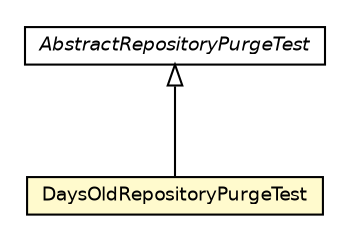 #!/usr/local/bin/dot
#
# Class diagram 
# Generated by UmlGraph version 4.6 (http://www.spinellis.gr/sw/umlgraph)
#

digraph G {
	edge [fontname="Helvetica",fontsize=10,labelfontname="Helvetica",labelfontsize=10];
	node [fontname="Helvetica",fontsize=10,shape=plaintext];
	// org.apache.maven.archiva.consumers.core.repository.DaysOldRepositoryPurgeTest
	c24993 [label=<<table border="0" cellborder="1" cellspacing="0" cellpadding="2" port="p" bgcolor="lemonChiffon" href="./DaysOldRepositoryPurgeTest.html">
		<tr><td><table border="0" cellspacing="0" cellpadding="1">
			<tr><td> DaysOldRepositoryPurgeTest </td></tr>
		</table></td></tr>
		</table>>, fontname="Helvetica", fontcolor="black", fontsize=9.0];
	// org.apache.maven.archiva.consumers.core.repository.AbstractRepositoryPurgeTest
	c24995 [label=<<table border="0" cellborder="1" cellspacing="0" cellpadding="2" port="p" href="./AbstractRepositoryPurgeTest.html">
		<tr><td><table border="0" cellspacing="0" cellpadding="1">
			<tr><td><font face="Helvetica-Oblique"> AbstractRepositoryPurgeTest </font></td></tr>
		</table></td></tr>
		</table>>, fontname="Helvetica", fontcolor="black", fontsize=9.0];
	//org.apache.maven.archiva.consumers.core.repository.DaysOldRepositoryPurgeTest extends org.apache.maven.archiva.consumers.core.repository.AbstractRepositoryPurgeTest
	c24995:p -> c24993:p [dir=back,arrowtail=empty];
}

